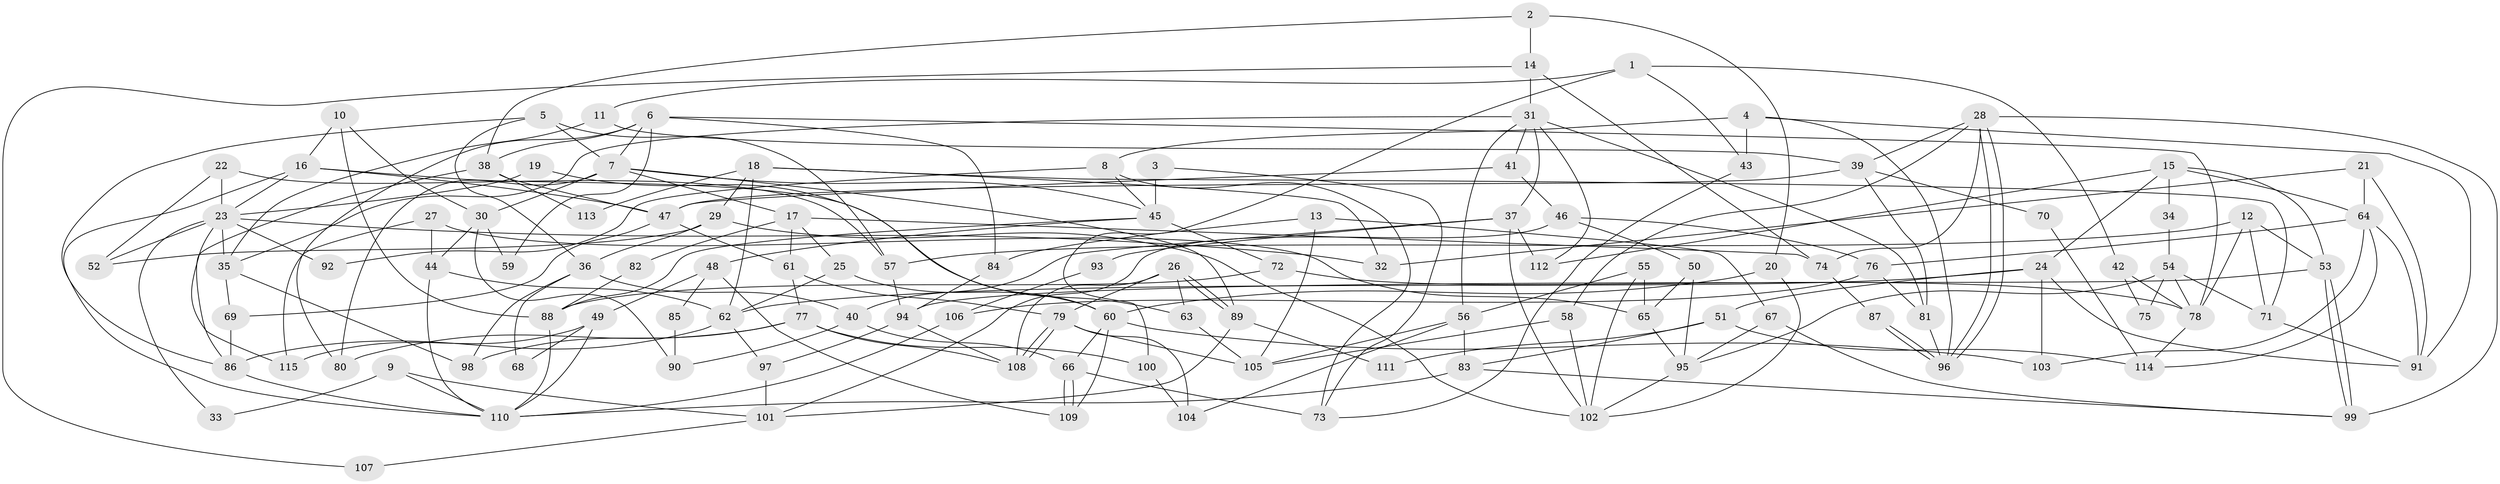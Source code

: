 // Generated by graph-tools (version 1.1) at 2025/36/03/09/25 02:36:20]
// undirected, 115 vertices, 230 edges
graph export_dot {
graph [start="1"]
  node [color=gray90,style=filled];
  1;
  2;
  3;
  4;
  5;
  6;
  7;
  8;
  9;
  10;
  11;
  12;
  13;
  14;
  15;
  16;
  17;
  18;
  19;
  20;
  21;
  22;
  23;
  24;
  25;
  26;
  27;
  28;
  29;
  30;
  31;
  32;
  33;
  34;
  35;
  36;
  37;
  38;
  39;
  40;
  41;
  42;
  43;
  44;
  45;
  46;
  47;
  48;
  49;
  50;
  51;
  52;
  53;
  54;
  55;
  56;
  57;
  58;
  59;
  60;
  61;
  62;
  63;
  64;
  65;
  66;
  67;
  68;
  69;
  70;
  71;
  72;
  73;
  74;
  75;
  76;
  77;
  78;
  79;
  80;
  81;
  82;
  83;
  84;
  85;
  86;
  87;
  88;
  89;
  90;
  91;
  92;
  93;
  94;
  95;
  96;
  97;
  98;
  99;
  100;
  101;
  102;
  103;
  104;
  105;
  106;
  107;
  108;
  109;
  110;
  111;
  112;
  113;
  114;
  115;
  1 -- 11;
  1 -- 100;
  1 -- 42;
  1 -- 43;
  2 -- 38;
  2 -- 20;
  2 -- 14;
  3 -- 73;
  3 -- 45;
  4 -- 43;
  4 -- 96;
  4 -- 8;
  4 -- 91;
  5 -- 57;
  5 -- 86;
  5 -- 7;
  5 -- 36;
  6 -- 7;
  6 -- 38;
  6 -- 59;
  6 -- 78;
  6 -- 80;
  6 -- 84;
  7 -- 45;
  7 -- 17;
  7 -- 30;
  7 -- 80;
  7 -- 89;
  8 -- 45;
  8 -- 73;
  8 -- 92;
  9 -- 101;
  9 -- 110;
  9 -- 33;
  10 -- 30;
  10 -- 16;
  10 -- 88;
  11 -- 39;
  11 -- 35;
  12 -- 53;
  12 -- 78;
  12 -- 57;
  12 -- 71;
  13 -- 105;
  13 -- 84;
  13 -- 67;
  14 -- 31;
  14 -- 74;
  14 -- 107;
  15 -- 24;
  15 -- 64;
  15 -- 34;
  15 -- 53;
  15 -- 112;
  16 -- 23;
  16 -- 47;
  16 -- 63;
  16 -- 110;
  17 -- 61;
  17 -- 25;
  17 -- 74;
  17 -- 82;
  18 -- 71;
  18 -- 62;
  18 -- 29;
  18 -- 32;
  18 -- 113;
  19 -- 60;
  19 -- 23;
  20 -- 60;
  20 -- 102;
  21 -- 91;
  21 -- 64;
  21 -- 32;
  22 -- 57;
  22 -- 52;
  22 -- 23;
  23 -- 32;
  23 -- 33;
  23 -- 35;
  23 -- 52;
  23 -- 92;
  23 -- 115;
  24 -- 91;
  24 -- 103;
  24 -- 51;
  24 -- 62;
  25 -- 62;
  25 -- 60;
  26 -- 63;
  26 -- 89;
  26 -- 89;
  26 -- 79;
  26 -- 108;
  27 -- 65;
  27 -- 44;
  27 -- 115;
  28 -- 74;
  28 -- 96;
  28 -- 96;
  28 -- 39;
  28 -- 58;
  28 -- 99;
  29 -- 36;
  29 -- 52;
  29 -- 102;
  30 -- 44;
  30 -- 59;
  30 -- 90;
  31 -- 56;
  31 -- 37;
  31 -- 35;
  31 -- 41;
  31 -- 81;
  31 -- 112;
  34 -- 54;
  35 -- 69;
  35 -- 98;
  36 -- 98;
  36 -- 40;
  36 -- 68;
  37 -- 102;
  37 -- 112;
  37 -- 40;
  37 -- 93;
  38 -- 86;
  38 -- 47;
  38 -- 113;
  39 -- 81;
  39 -- 47;
  39 -- 70;
  40 -- 66;
  40 -- 90;
  41 -- 47;
  41 -- 46;
  42 -- 78;
  42 -- 75;
  43 -- 73;
  44 -- 62;
  44 -- 110;
  45 -- 88;
  45 -- 72;
  45 -- 48;
  46 -- 101;
  46 -- 50;
  46 -- 76;
  47 -- 61;
  47 -- 69;
  48 -- 109;
  48 -- 49;
  48 -- 85;
  49 -- 115;
  49 -- 68;
  49 -- 110;
  50 -- 65;
  50 -- 95;
  51 -- 83;
  51 -- 111;
  51 -- 114;
  53 -- 99;
  53 -- 99;
  53 -- 94;
  54 -- 71;
  54 -- 95;
  54 -- 75;
  54 -- 78;
  55 -- 102;
  55 -- 56;
  55 -- 65;
  56 -- 83;
  56 -- 105;
  56 -- 104;
  57 -- 94;
  58 -- 102;
  58 -- 105;
  60 -- 66;
  60 -- 103;
  60 -- 109;
  61 -- 77;
  61 -- 79;
  62 -- 86;
  62 -- 97;
  63 -- 105;
  64 -- 114;
  64 -- 76;
  64 -- 91;
  64 -- 103;
  65 -- 95;
  66 -- 109;
  66 -- 109;
  66 -- 73;
  67 -- 99;
  67 -- 95;
  69 -- 86;
  70 -- 114;
  71 -- 91;
  72 -- 88;
  72 -- 78;
  74 -- 87;
  76 -- 81;
  76 -- 106;
  77 -- 80;
  77 -- 108;
  77 -- 98;
  77 -- 100;
  78 -- 114;
  79 -- 108;
  79 -- 108;
  79 -- 104;
  79 -- 105;
  81 -- 96;
  82 -- 88;
  83 -- 99;
  83 -- 110;
  84 -- 94;
  85 -- 90;
  86 -- 110;
  87 -- 96;
  87 -- 96;
  88 -- 110;
  89 -- 101;
  89 -- 111;
  93 -- 106;
  94 -- 108;
  94 -- 97;
  95 -- 102;
  97 -- 101;
  100 -- 104;
  101 -- 107;
  106 -- 110;
}
